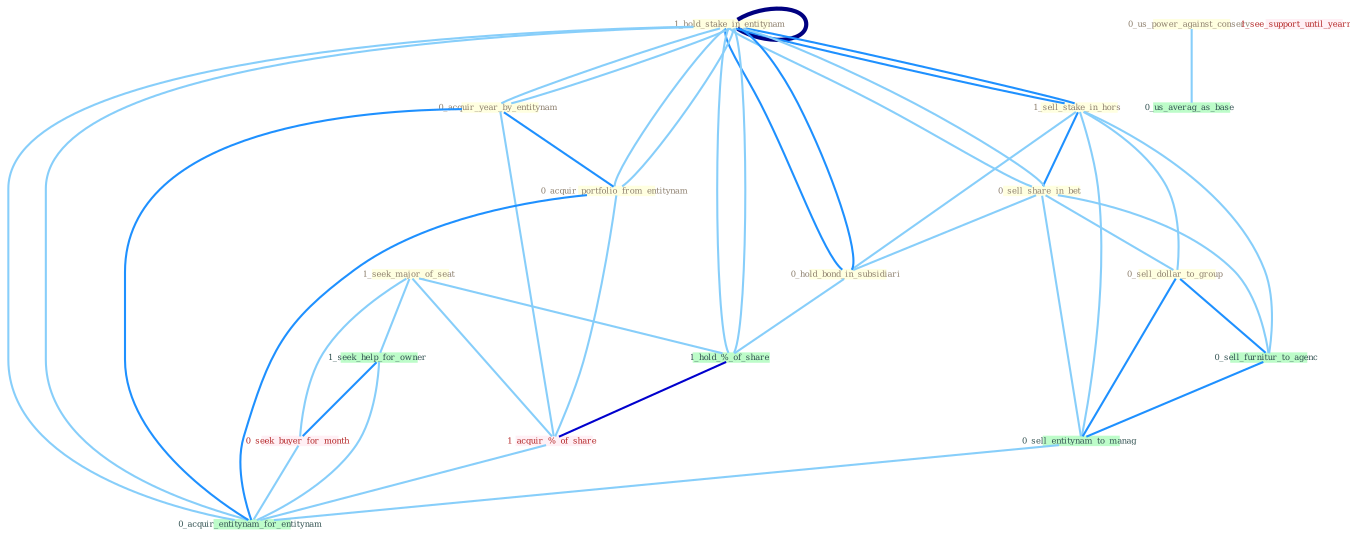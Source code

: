 Graph G{ 
    node
    [shape=polygon,style=filled,width=.5,height=.06,color="#BDFCC9",fixedsize=true,fontsize=4,
    fontcolor="#2f4f4f"];
    {node
    [color="#ffffe0", fontcolor="#8b7d6b"] "1_hold_stake_in_entitynam " "0_acquir_year_by_entitynam " "1_sell_stake_in_hors " "0_acquir_portfolio_from_entitynam " "1_seek_major_of_seat " "0_sell_share_in_bet " "0_sell_dollar_to_group " "0_hold_bond_in_subsidiari " "0_us_power_against_conserv "}
{node [color="#fff0f5", fontcolor="#b22222"] "1_hold_stake_in_entitynam " "0_seek_buyer_for_month " "1_acquir_%_of_share " "1_see_support_until_yearnum "}
edge [color="#B0E2FF"];

	"1_hold_stake_in_entitynam " -- "0_acquir_year_by_entitynam " [w="1", color="#87cefa" ];
	"1_hold_stake_in_entitynam " -- "1_sell_stake_in_hors " [w="2", color="#1e90ff" , len=0.8];
	"1_hold_stake_in_entitynam " -- "0_acquir_portfolio_from_entitynam " [w="1", color="#87cefa" ];
	"1_hold_stake_in_entitynam " -- "0_sell_share_in_bet " [w="1", color="#87cefa" ];
	"1_hold_stake_in_entitynam " -- "0_hold_bond_in_subsidiari " [w="2", color="#1e90ff" , len=0.8];
	"1_hold_stake_in_entitynam " -- "1_hold_%_of_share " [w="1", color="#87cefa" ];
	"1_hold_stake_in_entitynam " -- "1_hold_stake_in_entitynam " [w="4", style=bold, color="#000080", len=0.4];
	"1_hold_stake_in_entitynam " -- "0_acquir_entitynam_for_entitynam " [w="1", color="#87cefa" ];
	"0_acquir_year_by_entitynam " -- "0_acquir_portfolio_from_entitynam " [w="2", color="#1e90ff" , len=0.8];
	"0_acquir_year_by_entitynam " -- "1_hold_stake_in_entitynam " [w="1", color="#87cefa" ];
	"0_acquir_year_by_entitynam " -- "1_acquir_%_of_share " [w="1", color="#87cefa" ];
	"0_acquir_year_by_entitynam " -- "0_acquir_entitynam_for_entitynam " [w="2", color="#1e90ff" , len=0.8];
	"1_sell_stake_in_hors " -- "0_sell_share_in_bet " [w="2", color="#1e90ff" , len=0.8];
	"1_sell_stake_in_hors " -- "0_sell_dollar_to_group " [w="1", color="#87cefa" ];
	"1_sell_stake_in_hors " -- "0_hold_bond_in_subsidiari " [w="1", color="#87cefa" ];
	"1_sell_stake_in_hors " -- "1_hold_stake_in_entitynam " [w="2", color="#1e90ff" , len=0.8];
	"1_sell_stake_in_hors " -- "0_sell_furnitur_to_agenc " [w="1", color="#87cefa" ];
	"1_sell_stake_in_hors " -- "0_sell_entitynam_to_manag " [w="1", color="#87cefa" ];
	"0_acquir_portfolio_from_entitynam " -- "1_hold_stake_in_entitynam " [w="1", color="#87cefa" ];
	"0_acquir_portfolio_from_entitynam " -- "1_acquir_%_of_share " [w="1", color="#87cefa" ];
	"0_acquir_portfolio_from_entitynam " -- "0_acquir_entitynam_for_entitynam " [w="2", color="#1e90ff" , len=0.8];
	"1_seek_major_of_seat " -- "1_hold_%_of_share " [w="1", color="#87cefa" ];
	"1_seek_major_of_seat " -- "1_seek_help_for_owner " [w="1", color="#87cefa" ];
	"1_seek_major_of_seat " -- "0_seek_buyer_for_month " [w="1", color="#87cefa" ];
	"1_seek_major_of_seat " -- "1_acquir_%_of_share " [w="1", color="#87cefa" ];
	"0_sell_share_in_bet " -- "0_sell_dollar_to_group " [w="1", color="#87cefa" ];
	"0_sell_share_in_bet " -- "0_hold_bond_in_subsidiari " [w="1", color="#87cefa" ];
	"0_sell_share_in_bet " -- "1_hold_stake_in_entitynam " [w="1", color="#87cefa" ];
	"0_sell_share_in_bet " -- "0_sell_furnitur_to_agenc " [w="1", color="#87cefa" ];
	"0_sell_share_in_bet " -- "0_sell_entitynam_to_manag " [w="1", color="#87cefa" ];
	"0_sell_dollar_to_group " -- "0_sell_furnitur_to_agenc " [w="2", color="#1e90ff" , len=0.8];
	"0_sell_dollar_to_group " -- "0_sell_entitynam_to_manag " [w="2", color="#1e90ff" , len=0.8];
	"0_hold_bond_in_subsidiari " -- "1_hold_%_of_share " [w="1", color="#87cefa" ];
	"0_hold_bond_in_subsidiari " -- "1_hold_stake_in_entitynam " [w="2", color="#1e90ff" , len=0.8];
	"0_us_power_against_conserv " -- "0_us_averag_as_base " [w="1", color="#87cefa" ];
	"1_hold_%_of_share " -- "1_hold_stake_in_entitynam " [w="1", color="#87cefa" ];
	"1_hold_%_of_share " -- "1_acquir_%_of_share " [w="3", color="#0000cd" , len=0.6];
	"1_hold_stake_in_entitynam " -- "0_acquir_entitynam_for_entitynam " [w="1", color="#87cefa" ];
	"1_seek_help_for_owner " -- "0_seek_buyer_for_month " [w="2", color="#1e90ff" , len=0.8];
	"1_seek_help_for_owner " -- "0_acquir_entitynam_for_entitynam " [w="1", color="#87cefa" ];
	"0_seek_buyer_for_month " -- "0_acquir_entitynam_for_entitynam " [w="1", color="#87cefa" ];
	"1_acquir_%_of_share " -- "0_acquir_entitynam_for_entitynam " [w="1", color="#87cefa" ];
	"0_sell_furnitur_to_agenc " -- "0_sell_entitynam_to_manag " [w="2", color="#1e90ff" , len=0.8];
	"0_sell_entitynam_to_manag " -- "0_acquir_entitynam_for_entitynam " [w="1", color="#87cefa" ];
}